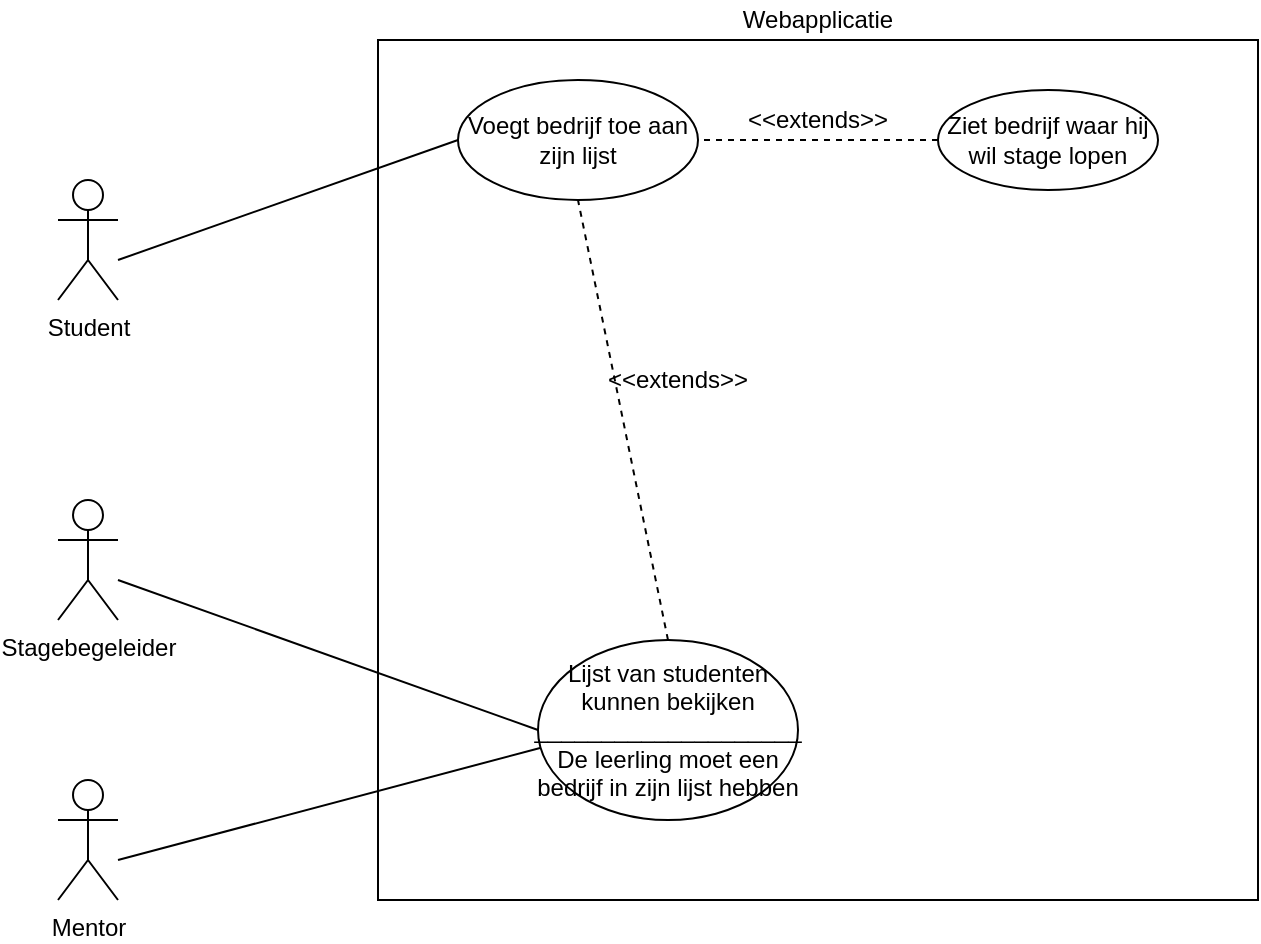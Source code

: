 <mxfile version="12.3.3" type="device" pages="1"><diagram id="_mfk0em7KyxZHMxPCS8r" name="Page-1"><mxGraphModel dx="1278" dy="552" grid="1" gridSize="10" guides="1" tooltips="1" connect="1" arrows="1" fold="1" page="1" pageScale="1" pageWidth="850" pageHeight="1100" math="0" shadow="0"><root><mxCell id="0"/><mxCell id="1" parent="0"/><mxCell id="aGA0YAeqUdbF9yp8rule-1" value="Student" style="shape=umlActor;verticalLabelPosition=bottom;labelBackgroundColor=#ffffff;verticalAlign=top;html=1;outlineConnect=0;" vertex="1" parent="1"><mxGeometry x="80" y="110" width="30" height="60" as="geometry"/></mxCell><mxCell id="aGA0YAeqUdbF9yp8rule-2" value="Stagebegeleider" style="shape=umlActor;verticalLabelPosition=bottom;labelBackgroundColor=#ffffff;verticalAlign=top;html=1;outlineConnect=0;" vertex="1" parent="1"><mxGeometry x="80" y="270" width="30" height="60" as="geometry"/></mxCell><mxCell id="aGA0YAeqUdbF9yp8rule-4" value="" style="rounded=0;whiteSpace=wrap;html=1;" vertex="1" parent="1"><mxGeometry x="240" y="40" width="440" height="430" as="geometry"/></mxCell><mxCell id="aGA0YAeqUdbF9yp8rule-5" value="Webapplicatie" style="text;html=1;strokeColor=none;fillColor=none;align=center;verticalAlign=middle;whiteSpace=wrap;rounded=0;" vertex="1" parent="1"><mxGeometry x="440" y="20" width="40" height="20" as="geometry"/></mxCell><mxCell id="aGA0YAeqUdbF9yp8rule-13" value="" style="endArrow=none;html=1;entryX=0;entryY=0.5;entryDx=0;entryDy=0;" edge="1" parent="1" target="aGA0YAeqUdbF9yp8rule-27"><mxGeometry width="50" height="50" relative="1" as="geometry"><mxPoint x="110" y="310" as="sourcePoint"/><mxPoint x="290" y="330" as="targetPoint"/></mxGeometry></mxCell><mxCell id="aGA0YAeqUdbF9yp8rule-14" value="" style="endArrow=none;html=1;" edge="1" parent="1"><mxGeometry width="50" height="50" relative="1" as="geometry"><mxPoint x="110" y="150" as="sourcePoint"/><mxPoint x="280" y="90" as="targetPoint"/></mxGeometry></mxCell><mxCell id="aGA0YAeqUdbF9yp8rule-22" value="Mentor" style="shape=umlActor;verticalLabelPosition=bottom;labelBackgroundColor=#ffffff;verticalAlign=top;html=1;outlineConnect=0;" vertex="1" parent="1"><mxGeometry x="80" y="410" width="30" height="60" as="geometry"/></mxCell><mxCell id="aGA0YAeqUdbF9yp8rule-23" value="&lt;div&gt;Ziet bedrijf waar hij wil stage lopen&lt;/div&gt;" style="ellipse;whiteSpace=wrap;html=1;" vertex="1" parent="1"><mxGeometry x="520" y="65" width="110" height="50" as="geometry"/></mxCell><mxCell id="aGA0YAeqUdbF9yp8rule-24" value="Voegt bedrijf toe aan zijn lijst" style="ellipse;whiteSpace=wrap;html=1;" vertex="1" parent="1"><mxGeometry x="280" y="60" width="120" height="60" as="geometry"/></mxCell><mxCell id="aGA0YAeqUdbF9yp8rule-25" value="" style="endArrow=none;dashed=1;html=1;entryX=1;entryY=0.5;entryDx=0;entryDy=0;" edge="1" parent="1" target="aGA0YAeqUdbF9yp8rule-24"><mxGeometry width="50" height="50" relative="1" as="geometry"><mxPoint x="520" y="90" as="sourcePoint"/><mxPoint x="440" y="90" as="targetPoint"/></mxGeometry></mxCell><mxCell id="aGA0YAeqUdbF9yp8rule-26" value="&amp;lt;&amp;lt;extends&amp;gt;&amp;gt;" style="text;html=1;strokeColor=none;fillColor=none;align=center;verticalAlign=middle;whiteSpace=wrap;rounded=0;" vertex="1" parent="1"><mxGeometry x="440" y="70" width="40" height="20" as="geometry"/></mxCell><mxCell id="aGA0YAeqUdbF9yp8rule-27" value="&lt;div&gt;Lijst van studenten kunnen bekijken&lt;/div&gt;&lt;div&gt;____________________&lt;/div&gt;&lt;div&gt;De leerling moet een bedrijf in zijn lijst hebben&lt;br&gt;&lt;/div&gt;" style="ellipse;whiteSpace=wrap;html=1;" vertex="1" parent="1"><mxGeometry x="320" y="340" width="130" height="90" as="geometry"/></mxCell><mxCell id="aGA0YAeqUdbF9yp8rule-28" value="" style="endArrow=none;html=1;entryX=0.008;entryY=0.6;entryDx=0;entryDy=0;entryPerimeter=0;" edge="1" parent="1" target="aGA0YAeqUdbF9yp8rule-27"><mxGeometry width="50" height="50" relative="1" as="geometry"><mxPoint x="110" y="450" as="sourcePoint"/><mxPoint x="200" y="430" as="targetPoint"/></mxGeometry></mxCell><mxCell id="aGA0YAeqUdbF9yp8rule-29" value="" style="endArrow=none;dashed=1;html=1;entryX=0.5;entryY=1;entryDx=0;entryDy=0;exitX=0.5;exitY=0;exitDx=0;exitDy=0;" edge="1" parent="1" source="aGA0YAeqUdbF9yp8rule-27" target="aGA0YAeqUdbF9yp8rule-24"><mxGeometry width="50" height="50" relative="1" as="geometry"><mxPoint x="340" y="170" as="sourcePoint"/><mxPoint x="390" y="120" as="targetPoint"/></mxGeometry></mxCell><mxCell id="aGA0YAeqUdbF9yp8rule-30" value="&amp;lt;&amp;lt;extends&amp;gt;&amp;gt;" style="text;html=1;strokeColor=none;fillColor=none;align=center;verticalAlign=middle;whiteSpace=wrap;rounded=0;" vertex="1" parent="1"><mxGeometry x="370" y="200" width="40" height="20" as="geometry"/></mxCell></root></mxGraphModel></diagram></mxfile>